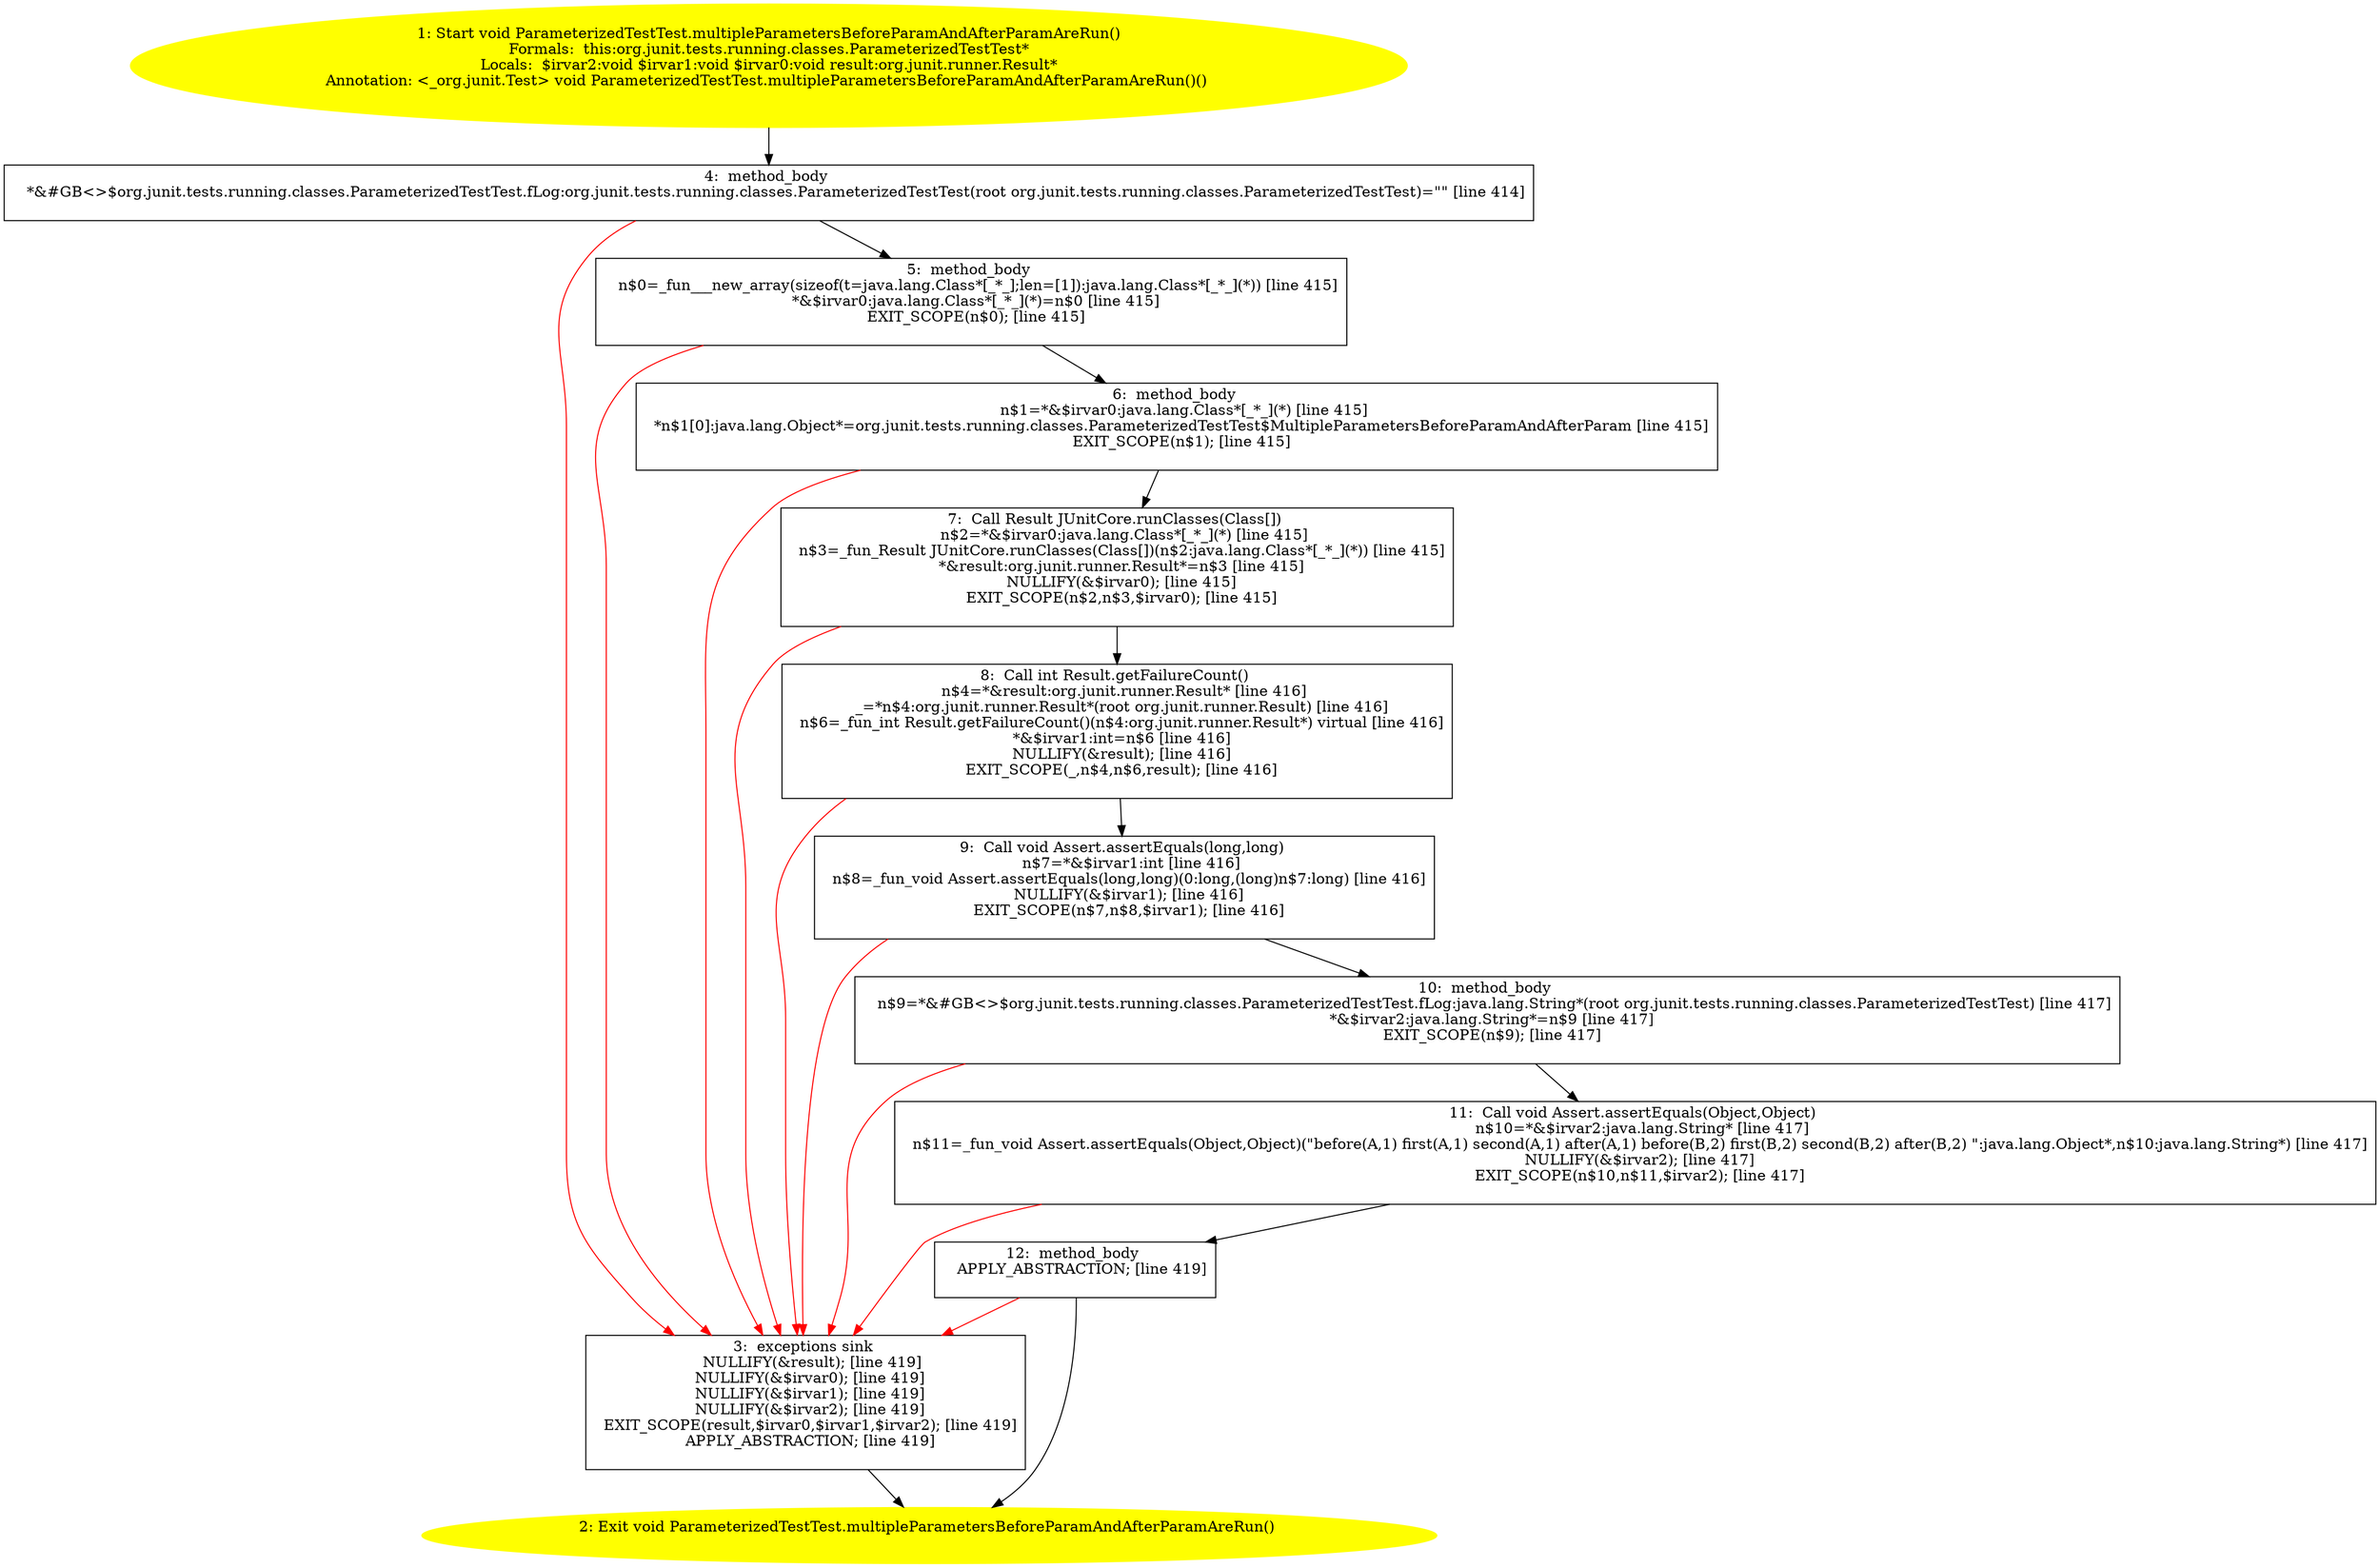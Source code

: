 /* @generated */
digraph cfg {
"org.junit.tests.running.classes.ParameterizedTestTest.multipleParametersBeforeParamAndAfterParamAreR.178436bbc7f722bdaf5033cbf26eaf5b_1" [label="1: Start void ParameterizedTestTest.multipleParametersBeforeParamAndAfterParamAreRun()\nFormals:  this:org.junit.tests.running.classes.ParameterizedTestTest*\nLocals:  $irvar2:void $irvar1:void $irvar0:void result:org.junit.runner.Result*\nAnnotation: <_org.junit.Test> void ParameterizedTestTest.multipleParametersBeforeParamAndAfterParamAreRun()() \n  " color=yellow style=filled]
	

	 "org.junit.tests.running.classes.ParameterizedTestTest.multipleParametersBeforeParamAndAfterParamAreR.178436bbc7f722bdaf5033cbf26eaf5b_1" -> "org.junit.tests.running.classes.ParameterizedTestTest.multipleParametersBeforeParamAndAfterParamAreR.178436bbc7f722bdaf5033cbf26eaf5b_4" ;
"org.junit.tests.running.classes.ParameterizedTestTest.multipleParametersBeforeParamAndAfterParamAreR.178436bbc7f722bdaf5033cbf26eaf5b_2" [label="2: Exit void ParameterizedTestTest.multipleParametersBeforeParamAndAfterParamAreRun() \n  " color=yellow style=filled]
	

"org.junit.tests.running.classes.ParameterizedTestTest.multipleParametersBeforeParamAndAfterParamAreR.178436bbc7f722bdaf5033cbf26eaf5b_3" [label="3:  exceptions sink \n   NULLIFY(&result); [line 419]\n  NULLIFY(&$irvar0); [line 419]\n  NULLIFY(&$irvar1); [line 419]\n  NULLIFY(&$irvar2); [line 419]\n  EXIT_SCOPE(result,$irvar0,$irvar1,$irvar2); [line 419]\n  APPLY_ABSTRACTION; [line 419]\n " shape="box"]
	

	 "org.junit.tests.running.classes.ParameterizedTestTest.multipleParametersBeforeParamAndAfterParamAreR.178436bbc7f722bdaf5033cbf26eaf5b_3" -> "org.junit.tests.running.classes.ParameterizedTestTest.multipleParametersBeforeParamAndAfterParamAreR.178436bbc7f722bdaf5033cbf26eaf5b_2" ;
"org.junit.tests.running.classes.ParameterizedTestTest.multipleParametersBeforeParamAndAfterParamAreR.178436bbc7f722bdaf5033cbf26eaf5b_4" [label="4:  method_body \n   *&#GB<>$org.junit.tests.running.classes.ParameterizedTestTest.fLog:org.junit.tests.running.classes.ParameterizedTestTest(root org.junit.tests.running.classes.ParameterizedTestTest)=\"\" [line 414]\n " shape="box"]
	

	 "org.junit.tests.running.classes.ParameterizedTestTest.multipleParametersBeforeParamAndAfterParamAreR.178436bbc7f722bdaf5033cbf26eaf5b_4" -> "org.junit.tests.running.classes.ParameterizedTestTest.multipleParametersBeforeParamAndAfterParamAreR.178436bbc7f722bdaf5033cbf26eaf5b_5" ;
	 "org.junit.tests.running.classes.ParameterizedTestTest.multipleParametersBeforeParamAndAfterParamAreR.178436bbc7f722bdaf5033cbf26eaf5b_4" -> "org.junit.tests.running.classes.ParameterizedTestTest.multipleParametersBeforeParamAndAfterParamAreR.178436bbc7f722bdaf5033cbf26eaf5b_3" [color="red" ];
"org.junit.tests.running.classes.ParameterizedTestTest.multipleParametersBeforeParamAndAfterParamAreR.178436bbc7f722bdaf5033cbf26eaf5b_5" [label="5:  method_body \n   n$0=_fun___new_array(sizeof(t=java.lang.Class*[_*_];len=[1]):java.lang.Class*[_*_](*)) [line 415]\n  *&$irvar0:java.lang.Class*[_*_](*)=n$0 [line 415]\n  EXIT_SCOPE(n$0); [line 415]\n " shape="box"]
	

	 "org.junit.tests.running.classes.ParameterizedTestTest.multipleParametersBeforeParamAndAfterParamAreR.178436bbc7f722bdaf5033cbf26eaf5b_5" -> "org.junit.tests.running.classes.ParameterizedTestTest.multipleParametersBeforeParamAndAfterParamAreR.178436bbc7f722bdaf5033cbf26eaf5b_6" ;
	 "org.junit.tests.running.classes.ParameterizedTestTest.multipleParametersBeforeParamAndAfterParamAreR.178436bbc7f722bdaf5033cbf26eaf5b_5" -> "org.junit.tests.running.classes.ParameterizedTestTest.multipleParametersBeforeParamAndAfterParamAreR.178436bbc7f722bdaf5033cbf26eaf5b_3" [color="red" ];
"org.junit.tests.running.classes.ParameterizedTestTest.multipleParametersBeforeParamAndAfterParamAreR.178436bbc7f722bdaf5033cbf26eaf5b_6" [label="6:  method_body \n   n$1=*&$irvar0:java.lang.Class*[_*_](*) [line 415]\n  *n$1[0]:java.lang.Object*=org.junit.tests.running.classes.ParameterizedTestTest$MultipleParametersBeforeParamAndAfterParam [line 415]\n  EXIT_SCOPE(n$1); [line 415]\n " shape="box"]
	

	 "org.junit.tests.running.classes.ParameterizedTestTest.multipleParametersBeforeParamAndAfterParamAreR.178436bbc7f722bdaf5033cbf26eaf5b_6" -> "org.junit.tests.running.classes.ParameterizedTestTest.multipleParametersBeforeParamAndAfterParamAreR.178436bbc7f722bdaf5033cbf26eaf5b_7" ;
	 "org.junit.tests.running.classes.ParameterizedTestTest.multipleParametersBeforeParamAndAfterParamAreR.178436bbc7f722bdaf5033cbf26eaf5b_6" -> "org.junit.tests.running.classes.ParameterizedTestTest.multipleParametersBeforeParamAndAfterParamAreR.178436bbc7f722bdaf5033cbf26eaf5b_3" [color="red" ];
"org.junit.tests.running.classes.ParameterizedTestTest.multipleParametersBeforeParamAndAfterParamAreR.178436bbc7f722bdaf5033cbf26eaf5b_7" [label="7:  Call Result JUnitCore.runClasses(Class[]) \n   n$2=*&$irvar0:java.lang.Class*[_*_](*) [line 415]\n  n$3=_fun_Result JUnitCore.runClasses(Class[])(n$2:java.lang.Class*[_*_](*)) [line 415]\n  *&result:org.junit.runner.Result*=n$3 [line 415]\n  NULLIFY(&$irvar0); [line 415]\n  EXIT_SCOPE(n$2,n$3,$irvar0); [line 415]\n " shape="box"]
	

	 "org.junit.tests.running.classes.ParameterizedTestTest.multipleParametersBeforeParamAndAfterParamAreR.178436bbc7f722bdaf5033cbf26eaf5b_7" -> "org.junit.tests.running.classes.ParameterizedTestTest.multipleParametersBeforeParamAndAfterParamAreR.178436bbc7f722bdaf5033cbf26eaf5b_8" ;
	 "org.junit.tests.running.classes.ParameterizedTestTest.multipleParametersBeforeParamAndAfterParamAreR.178436bbc7f722bdaf5033cbf26eaf5b_7" -> "org.junit.tests.running.classes.ParameterizedTestTest.multipleParametersBeforeParamAndAfterParamAreR.178436bbc7f722bdaf5033cbf26eaf5b_3" [color="red" ];
"org.junit.tests.running.classes.ParameterizedTestTest.multipleParametersBeforeParamAndAfterParamAreR.178436bbc7f722bdaf5033cbf26eaf5b_8" [label="8:  Call int Result.getFailureCount() \n   n$4=*&result:org.junit.runner.Result* [line 416]\n  _=*n$4:org.junit.runner.Result*(root org.junit.runner.Result) [line 416]\n  n$6=_fun_int Result.getFailureCount()(n$4:org.junit.runner.Result*) virtual [line 416]\n  *&$irvar1:int=n$6 [line 416]\n  NULLIFY(&result); [line 416]\n  EXIT_SCOPE(_,n$4,n$6,result); [line 416]\n " shape="box"]
	

	 "org.junit.tests.running.classes.ParameterizedTestTest.multipleParametersBeforeParamAndAfterParamAreR.178436bbc7f722bdaf5033cbf26eaf5b_8" -> "org.junit.tests.running.classes.ParameterizedTestTest.multipleParametersBeforeParamAndAfterParamAreR.178436bbc7f722bdaf5033cbf26eaf5b_9" ;
	 "org.junit.tests.running.classes.ParameterizedTestTest.multipleParametersBeforeParamAndAfterParamAreR.178436bbc7f722bdaf5033cbf26eaf5b_8" -> "org.junit.tests.running.classes.ParameterizedTestTest.multipleParametersBeforeParamAndAfterParamAreR.178436bbc7f722bdaf5033cbf26eaf5b_3" [color="red" ];
"org.junit.tests.running.classes.ParameterizedTestTest.multipleParametersBeforeParamAndAfterParamAreR.178436bbc7f722bdaf5033cbf26eaf5b_9" [label="9:  Call void Assert.assertEquals(long,long) \n   n$7=*&$irvar1:int [line 416]\n  n$8=_fun_void Assert.assertEquals(long,long)(0:long,(long)n$7:long) [line 416]\n  NULLIFY(&$irvar1); [line 416]\n  EXIT_SCOPE(n$7,n$8,$irvar1); [line 416]\n " shape="box"]
	

	 "org.junit.tests.running.classes.ParameterizedTestTest.multipleParametersBeforeParamAndAfterParamAreR.178436bbc7f722bdaf5033cbf26eaf5b_9" -> "org.junit.tests.running.classes.ParameterizedTestTest.multipleParametersBeforeParamAndAfterParamAreR.178436bbc7f722bdaf5033cbf26eaf5b_10" ;
	 "org.junit.tests.running.classes.ParameterizedTestTest.multipleParametersBeforeParamAndAfterParamAreR.178436bbc7f722bdaf5033cbf26eaf5b_9" -> "org.junit.tests.running.classes.ParameterizedTestTest.multipleParametersBeforeParamAndAfterParamAreR.178436bbc7f722bdaf5033cbf26eaf5b_3" [color="red" ];
"org.junit.tests.running.classes.ParameterizedTestTest.multipleParametersBeforeParamAndAfterParamAreR.178436bbc7f722bdaf5033cbf26eaf5b_10" [label="10:  method_body \n   n$9=*&#GB<>$org.junit.tests.running.classes.ParameterizedTestTest.fLog:java.lang.String*(root org.junit.tests.running.classes.ParameterizedTestTest) [line 417]\n  *&$irvar2:java.lang.String*=n$9 [line 417]\n  EXIT_SCOPE(n$9); [line 417]\n " shape="box"]
	

	 "org.junit.tests.running.classes.ParameterizedTestTest.multipleParametersBeforeParamAndAfterParamAreR.178436bbc7f722bdaf5033cbf26eaf5b_10" -> "org.junit.tests.running.classes.ParameterizedTestTest.multipleParametersBeforeParamAndAfterParamAreR.178436bbc7f722bdaf5033cbf26eaf5b_11" ;
	 "org.junit.tests.running.classes.ParameterizedTestTest.multipleParametersBeforeParamAndAfterParamAreR.178436bbc7f722bdaf5033cbf26eaf5b_10" -> "org.junit.tests.running.classes.ParameterizedTestTest.multipleParametersBeforeParamAndAfterParamAreR.178436bbc7f722bdaf5033cbf26eaf5b_3" [color="red" ];
"org.junit.tests.running.classes.ParameterizedTestTest.multipleParametersBeforeParamAndAfterParamAreR.178436bbc7f722bdaf5033cbf26eaf5b_11" [label="11:  Call void Assert.assertEquals(Object,Object) \n   n$10=*&$irvar2:java.lang.String* [line 417]\n  n$11=_fun_void Assert.assertEquals(Object,Object)(\"before(A,1) first(A,1) second(A,1) after(A,1) before(B,2) first(B,2) second(B,2) after(B,2) \":java.lang.Object*,n$10:java.lang.String*) [line 417]\n  NULLIFY(&$irvar2); [line 417]\n  EXIT_SCOPE(n$10,n$11,$irvar2); [line 417]\n " shape="box"]
	

	 "org.junit.tests.running.classes.ParameterizedTestTest.multipleParametersBeforeParamAndAfterParamAreR.178436bbc7f722bdaf5033cbf26eaf5b_11" -> "org.junit.tests.running.classes.ParameterizedTestTest.multipleParametersBeforeParamAndAfterParamAreR.178436bbc7f722bdaf5033cbf26eaf5b_12" ;
	 "org.junit.tests.running.classes.ParameterizedTestTest.multipleParametersBeforeParamAndAfterParamAreR.178436bbc7f722bdaf5033cbf26eaf5b_11" -> "org.junit.tests.running.classes.ParameterizedTestTest.multipleParametersBeforeParamAndAfterParamAreR.178436bbc7f722bdaf5033cbf26eaf5b_3" [color="red" ];
"org.junit.tests.running.classes.ParameterizedTestTest.multipleParametersBeforeParamAndAfterParamAreR.178436bbc7f722bdaf5033cbf26eaf5b_12" [label="12:  method_body \n   APPLY_ABSTRACTION; [line 419]\n " shape="box"]
	

	 "org.junit.tests.running.classes.ParameterizedTestTest.multipleParametersBeforeParamAndAfterParamAreR.178436bbc7f722bdaf5033cbf26eaf5b_12" -> "org.junit.tests.running.classes.ParameterizedTestTest.multipleParametersBeforeParamAndAfterParamAreR.178436bbc7f722bdaf5033cbf26eaf5b_2" ;
	 "org.junit.tests.running.classes.ParameterizedTestTest.multipleParametersBeforeParamAndAfterParamAreR.178436bbc7f722bdaf5033cbf26eaf5b_12" -> "org.junit.tests.running.classes.ParameterizedTestTest.multipleParametersBeforeParamAndAfterParamAreR.178436bbc7f722bdaf5033cbf26eaf5b_3" [color="red" ];
}
